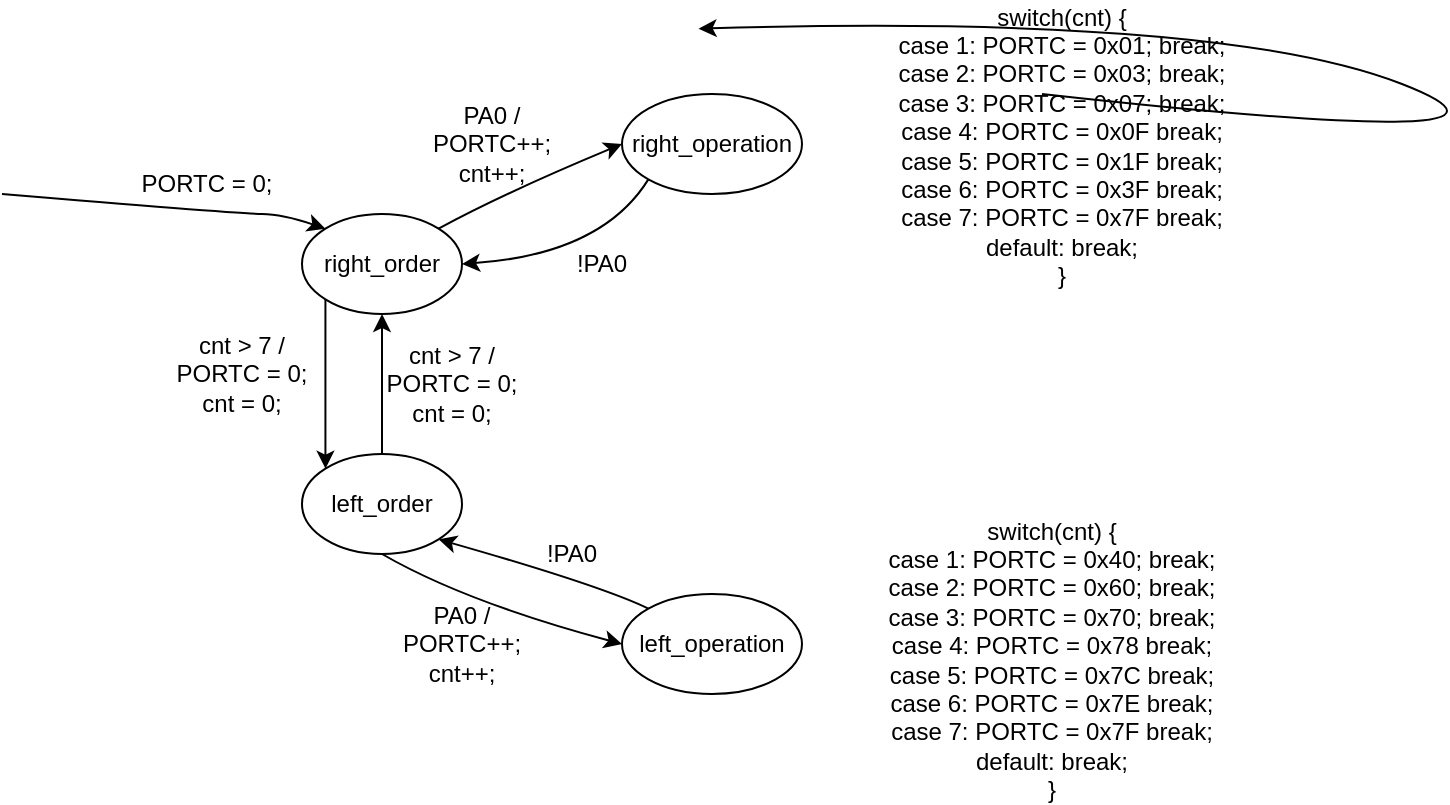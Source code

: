 <mxfile version="12.1.3" type="device" pages="1"><diagram id="JY2GUqm9XLiLKfGF3v6t" name="Page-1"><mxGraphModel dx="1024" dy="531" grid="1" gridSize="10" guides="1" tooltips="1" connect="1" arrows="1" fold="1" page="1" pageScale="1" pageWidth="850" pageHeight="1100" math="0" shadow="0"><root><mxCell id="0"/><mxCell id="1" parent="0"/><mxCell id="bTanN-qgIon-xMM-TcBs-7" style="edgeStyle=orthogonalEdgeStyle;rounded=0;orthogonalLoop=1;jettySize=auto;html=1;exitX=0;exitY=1;exitDx=0;exitDy=0;entryX=0;entryY=0;entryDx=0;entryDy=0;" edge="1" parent="1" source="_S2-8XIODJkm6Vg75g4T-1" target="bTanN-qgIon-xMM-TcBs-1"><mxGeometry relative="1" as="geometry"/></mxCell><mxCell id="_S2-8XIODJkm6Vg75g4T-1" value="right_order" style="ellipse;whiteSpace=wrap;html=1;" parent="1" vertex="1"><mxGeometry x="200" y="200" width="80" height="50" as="geometry"/></mxCell><mxCell id="_S2-8XIODJkm6Vg75g4T-2" value="" style="curved=1;endArrow=classic;html=1;entryX=0;entryY=0;entryDx=0;entryDy=0;" parent="1" target="_S2-8XIODJkm6Vg75g4T-1" edge="1"><mxGeometry width="50" height="50" relative="1" as="geometry"><mxPoint x="50" y="190" as="sourcePoint"/><mxPoint x="260" y="270" as="targetPoint"/><Array as="points"><mxPoint x="170" y="200"/><mxPoint x="190" y="200"/></Array></mxGeometry></mxCell><mxCell id="_S2-8XIODJkm6Vg75g4T-35" value="" style="curved=1;endArrow=classic;html=1;entryX=1;entryY=0;entryDx=0;entryDy=0;exitX=1;exitY=0;exitDx=0;exitDy=0;" parent="1" source="_S2-8XIODJkm6Vg75g4T-18" edge="1"><mxGeometry width="50" height="50" relative="1" as="geometry"><mxPoint x="570" y="140" as="sourcePoint"/><mxPoint x="398.284" y="107.322" as="targetPoint"/><Array as="points"><mxPoint x="840" y="170"/><mxPoint x="660" y="100"/></Array></mxGeometry></mxCell><mxCell id="bTanN-qgIon-xMM-TcBs-6" style="edgeStyle=orthogonalEdgeStyle;rounded=0;orthogonalLoop=1;jettySize=auto;html=1;exitX=0.5;exitY=0;exitDx=0;exitDy=0;entryX=0.5;entryY=1;entryDx=0;entryDy=0;" edge="1" parent="1" source="bTanN-qgIon-xMM-TcBs-1" target="_S2-8XIODJkm6Vg75g4T-1"><mxGeometry relative="1" as="geometry"/></mxCell><mxCell id="bTanN-qgIon-xMM-TcBs-1" value="left_order" style="ellipse;whiteSpace=wrap;html=1;" vertex="1" parent="1"><mxGeometry x="200" y="320" width="80" height="50" as="geometry"/></mxCell><mxCell id="bTanN-qgIon-xMM-TcBs-2" value="right_operation" style="ellipse;whiteSpace=wrap;html=1;" vertex="1" parent="1"><mxGeometry x="360" y="140" width="90" height="50" as="geometry"/></mxCell><mxCell id="bTanN-qgIon-xMM-TcBs-3" value="left_operation" style="ellipse;whiteSpace=wrap;html=1;" vertex="1" parent="1"><mxGeometry x="360" y="390" width="90" height="50" as="geometry"/></mxCell><mxCell id="bTanN-qgIon-xMM-TcBs-4" value="" style="curved=1;endArrow=classic;html=1;exitX=1;exitY=0;exitDx=0;exitDy=0;entryX=0;entryY=0.5;entryDx=0;entryDy=0;" edge="1" parent="1" source="_S2-8XIODJkm6Vg75g4T-1" target="bTanN-qgIon-xMM-TcBs-2"><mxGeometry width="50" height="50" relative="1" as="geometry"><mxPoint x="310" y="210" as="sourcePoint"/><mxPoint x="360" y="160" as="targetPoint"/><Array as="points"><mxPoint x="300" y="190"/></Array></mxGeometry></mxCell><mxCell id="bTanN-qgIon-xMM-TcBs-5" value="" style="curved=1;endArrow=classic;html=1;entryX=1;entryY=0.5;entryDx=0;entryDy=0;exitX=0;exitY=1;exitDx=0;exitDy=0;" edge="1" parent="1" source="bTanN-qgIon-xMM-TcBs-2" target="_S2-8XIODJkm6Vg75g4T-1"><mxGeometry width="50" height="50" relative="1" as="geometry"><mxPoint x="300" y="310" as="sourcePoint"/><mxPoint x="350" y="260" as="targetPoint"/><Array as="points"><mxPoint x="350" y="220"/></Array></mxGeometry></mxCell><mxCell id="bTanN-qgIon-xMM-TcBs-8" value="cnt &amp;gt; 7 / PORTC = 0;&lt;br&gt;cnt = 0;" style="text;html=1;strokeColor=none;fillColor=none;align=center;verticalAlign=middle;whiteSpace=wrap;rounded=0;" vertex="1" parent="1"><mxGeometry x="135" y="270" width="70" height="20" as="geometry"/></mxCell><mxCell id="bTanN-qgIon-xMM-TcBs-11" value="" style="curved=1;endArrow=classic;html=1;entryX=1;entryY=1;entryDx=0;entryDy=0;exitX=0;exitY=0;exitDx=0;exitDy=0;" edge="1" parent="1" source="bTanN-qgIon-xMM-TcBs-3" target="bTanN-qgIon-xMM-TcBs-1"><mxGeometry width="50" height="50" relative="1" as="geometry"><mxPoint x="373.18" y="348.678" as="sourcePoint"/><mxPoint x="280" y="391" as="targetPoint"/><Array as="points"><mxPoint x="350" y="386"/></Array></mxGeometry></mxCell><mxCell id="bTanN-qgIon-xMM-TcBs-12" value="" style="curved=1;endArrow=classic;html=1;exitX=0.5;exitY=1;exitDx=0;exitDy=0;entryX=0;entryY=0.5;entryDx=0;entryDy=0;" edge="1" parent="1" source="bTanN-qgIon-xMM-TcBs-1" target="bTanN-qgIon-xMM-TcBs-3"><mxGeometry width="50" height="50" relative="1" as="geometry"><mxPoint x="249.784" y="411.322" as="sourcePoint"/><mxPoint x="341.5" y="369" as="targetPoint"/><Array as="points"><mxPoint x="281.5" y="394"/></Array></mxGeometry></mxCell><mxCell id="bTanN-qgIon-xMM-TcBs-13" value="PA0 / PORTC++;&lt;br&gt;cnt++;" style="text;html=1;strokeColor=none;fillColor=none;align=center;verticalAlign=middle;whiteSpace=wrap;rounded=0;" vertex="1" parent="1"><mxGeometry x="275" y="155" width="40" height="20" as="geometry"/></mxCell><mxCell id="bTanN-qgIon-xMM-TcBs-14" value="!PA0" style="text;html=1;strokeColor=none;fillColor=none;align=center;verticalAlign=middle;whiteSpace=wrap;rounded=0;" vertex="1" parent="1"><mxGeometry x="330" y="215" width="40" height="20" as="geometry"/></mxCell><mxCell id="bTanN-qgIon-xMM-TcBs-16" value="cnt &amp;gt; 7 / PORTC = 0;&lt;br&gt;cnt = 0;" style="text;html=1;strokeColor=none;fillColor=none;align=center;verticalAlign=middle;whiteSpace=wrap;rounded=0;" vertex="1" parent="1"><mxGeometry x="240" y="275" width="70" height="20" as="geometry"/></mxCell><mxCell id="bTanN-qgIon-xMM-TcBs-17" value="PORTC = 0;" style="text;html=1;strokeColor=none;fillColor=none;align=center;verticalAlign=middle;whiteSpace=wrap;rounded=0;" vertex="1" parent="1"><mxGeometry x="115" y="175" width="75" height="20" as="geometry"/></mxCell><mxCell id="bTanN-qgIon-xMM-TcBs-19" value="switch(cnt) {&lt;br&gt;case 1: PORTC = 0x01; break;&lt;br&gt;case 2: PORTC = 0x03; break;&lt;br&gt;case 3: PORTC = 0x07; break;&lt;br&gt;case 4: PORTC = 0x0F break;&lt;br&gt;case 5: PORTC = 0x1F break;&lt;br&gt;case 6: PORTC = 0x3F break;&lt;br&gt;case 7: PORTC = 0x7F break;&lt;br&gt;default: break;&lt;br&gt;}" style="text;html=1;strokeColor=none;fillColor=none;align=center;verticalAlign=middle;whiteSpace=wrap;rounded=0;" vertex="1" parent="1"><mxGeometry x="460" y="113" width="240" height="105" as="geometry"/></mxCell><mxCell id="bTanN-qgIon-xMM-TcBs-21" value="PA0 / PORTC++;&lt;br&gt;cnt++;" style="text;html=1;strokeColor=none;fillColor=none;align=center;verticalAlign=middle;whiteSpace=wrap;rounded=0;" vertex="1" parent="1"><mxGeometry x="260" y="405" width="40" height="20" as="geometry"/></mxCell><mxCell id="bTanN-qgIon-xMM-TcBs-22" value="!PA0" style="text;html=1;strokeColor=none;fillColor=none;align=center;verticalAlign=middle;whiteSpace=wrap;rounded=0;" vertex="1" parent="1"><mxGeometry x="315" y="360" width="40" height="20" as="geometry"/></mxCell><mxCell id="bTanN-qgIon-xMM-TcBs-23" value="switch(cnt) {&lt;br&gt;case 1: PORTC = 0x40; break;&lt;br&gt;case 2: PORTC = 0x60; break;&lt;br&gt;case 3: PORTC = 0x70; break;&lt;br&gt;case 4: PORTC = 0x78 break;&lt;br&gt;case 5: PORTC = 0x7C break;&lt;br&gt;case 6: PORTC = 0x7E break;&lt;br&gt;case 7: PORTC = 0x7F break;&lt;br&gt;default: break;&lt;br&gt;}" style="text;html=1;strokeColor=none;fillColor=none;align=center;verticalAlign=middle;whiteSpace=wrap;rounded=0;" vertex="1" parent="1"><mxGeometry x="455" y="370" width="240" height="105" as="geometry"/></mxCell></root></mxGraphModel></diagram></mxfile>
